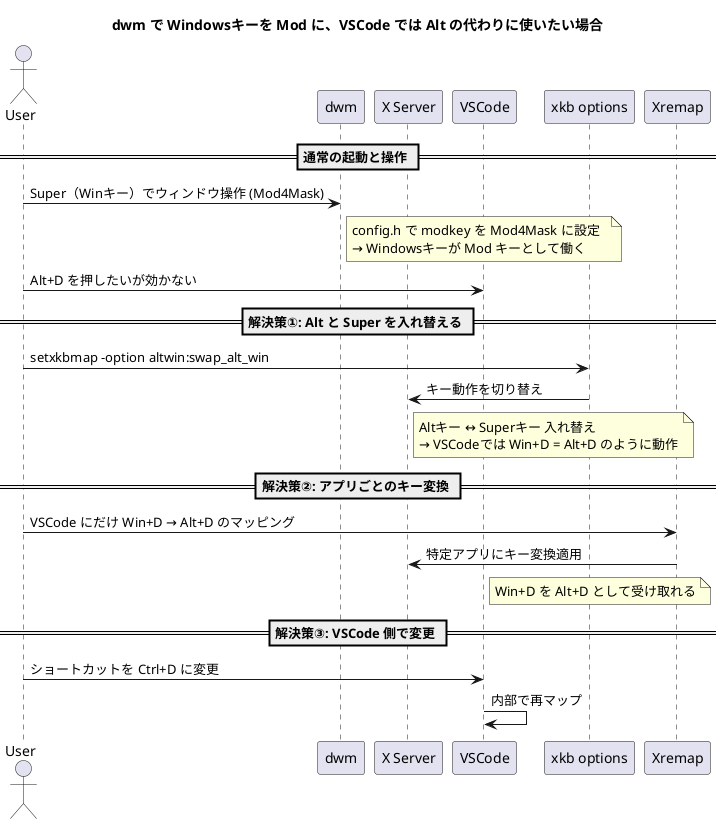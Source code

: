 @startuml
title dwm で Windowsキーを Mod に、VSCode では Alt の代わりに使いたい場合

actor User
participant "dwm" as WM
participant "X Server"
participant "VSCode"
participant "xkb options"
participant "Xremap"

== 通常の起動と操作 ==
User -> WM : Super（Winキー）でウィンドウ操作 (Mod4Mask)
note right of WM
  config.h で modkey を Mod4Mask に設定  
  → Windowsキーが Mod キーとして働く
end note

User -> VSCode : Alt+D を押したいが効かない

== 解決策①: Alt と Super を入れ替える ==
User -> "xkb options" : setxkbmap -option altwin:swap_alt_win
"xkb options" -> "X Server" : キー動作を切り替え
note right of "X Server"
  Altキー ↔ Superキー 入れ替え  
  → VSCodeでは Win+D = Alt+D のように動作
end note

== 解決策②: アプリごとのキー変換 ==
User -> Xremap : VSCode にだけ Win+D → Alt+D のマッピング
Xremap -> "X Server" : 特定アプリにキー変換適用
note right of VSCode
  Win+D を Alt+D として受け取れる
end note

== 解決策③: VSCode 側で変更 ==
User -> VSCode : ショートカットを Ctrl+D に変更
VSCode -> VSCode : 内部で再マップ

@enduml